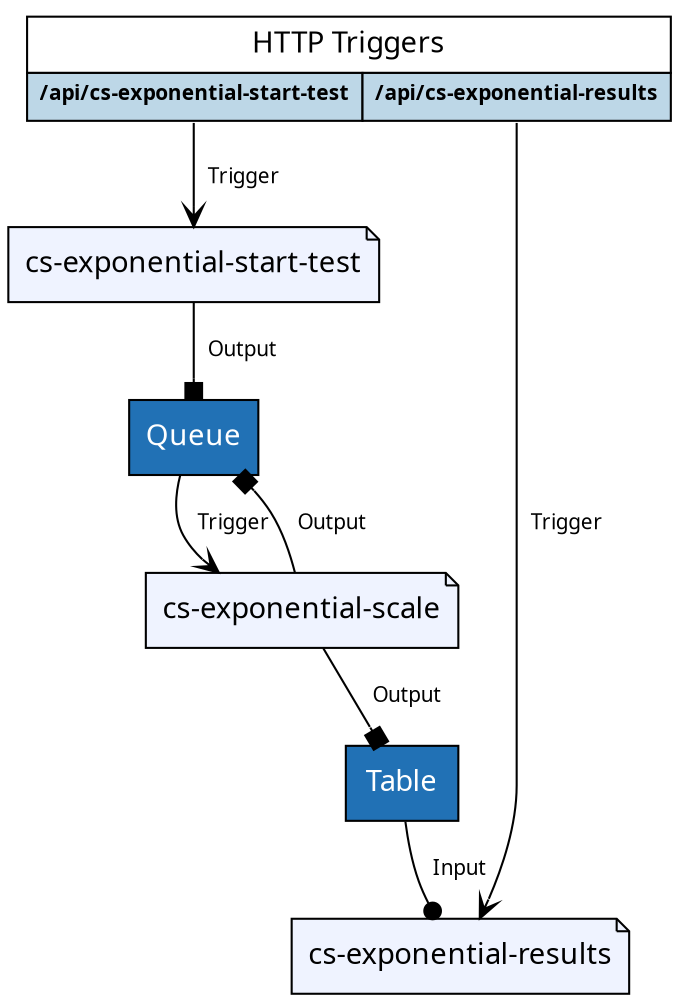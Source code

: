 digraph Functions {
   graph [fontname = "Segoe UI"];
   node[fontname = "Segoe UI", shape = box, style = filled];
   edge[fontname = "Segoe UI", fontsize = 10];

    httpTrigger [shape=none, fillcolor=white, label=<
    <TABLE BORDER="0" CELLBORDER="1" CELLSPACING="0" CELLPADDING="5">
    <TR><TD COLSPAN="2">HTTP Triggers</TD></TR>
    <TR>
        <TD BGCOLOR="/blues4/2" PORT="cs-exponential-start-test"><font POINT-SIZE="10"><b>/api/cs-exponential-start-test</b></font></TD>
        <TD BGCOLOR="/blues4/2" PORT="cs-exponential-results"><font POINT-SIZE="10"><b>/api/cs-exponential-results</b></font></TD>
    </TR>
    </TABLE>>];


   httpTrigger:"cs-exponential-start-test" -> "cs-exponential-start-test" [arrowhead = vee, label="   Trigger"]
   "cs-exponential-start-test" [shape=note, fillcolor="/blues4/1"]

   "Queue - exponentialsample - AzureWebJobsStorage" [label = "Queue"] [fontcolor=white, fillcolor="/blues4/4"]
   "cs-exponential-start-test" -> "Queue - exponentialsample - AzureWebJobsStorage" [arrowhead = box, label="   Output"]
   "cs-exponential-results" [shape=note, fillcolor="/blues4/1"]
   httpTrigger:"cs-exponential-results" -> "cs-exponential-results" [arrowhead = vee, label="   Trigger"]
   "Table - exponentialtelemetry - AzureWebJobsStorage" [label = "Table"] [fillcolor="/blues4/3"]
   "Table - exponentialtelemetry - AzureWebJobsStorage" -> "cs-exponential-results" [arrowhead = dot, label="   Input"]
   "cs-exponential-scale" [shape=note, fillcolor="/blues4/1"]
   "Queue - exponentialsample - AzureWebJobsStorage" [label = "Queue"] [fillcolor="/blues4/2"]
   "Queue - exponentialsample - AzureWebJobsStorage" -> "cs-exponential-scale" [arrowhead = vee, label="   Trigger"]
   "Queue - exponentialsample - AzureWebJobsStorage" [label = "Queue"] [fontcolor=white, fillcolor="/blues4/4"]
   "cs-exponential-scale" -> "Queue - exponentialsample - AzureWebJobsStorage" [arrowhead = box, label="   Output"]
   "Table - exponentialtelemetry - AzureWebJobsStorage" [label = "Table"] [fontcolor=white, fillcolor="/blues4/4"]
   "cs-exponential-scale" -> "Table - exponentialtelemetry - AzureWebJobsStorage" [arrowhead = box, label="   Output"]
}
